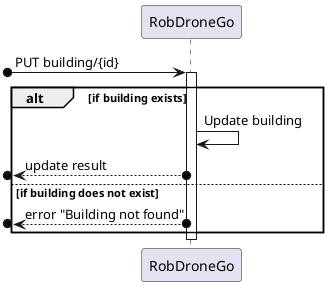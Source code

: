 @startuml SD Lv1

participant RobDroneGo as system
[o-> system : PUT building/{id}
activate system

alt if building exists

    system -> system : Update building

    [o<--o system : update result

else if building does not exist

    [o<--o system : error "Building not found"

end
deactivate system

@enduml
